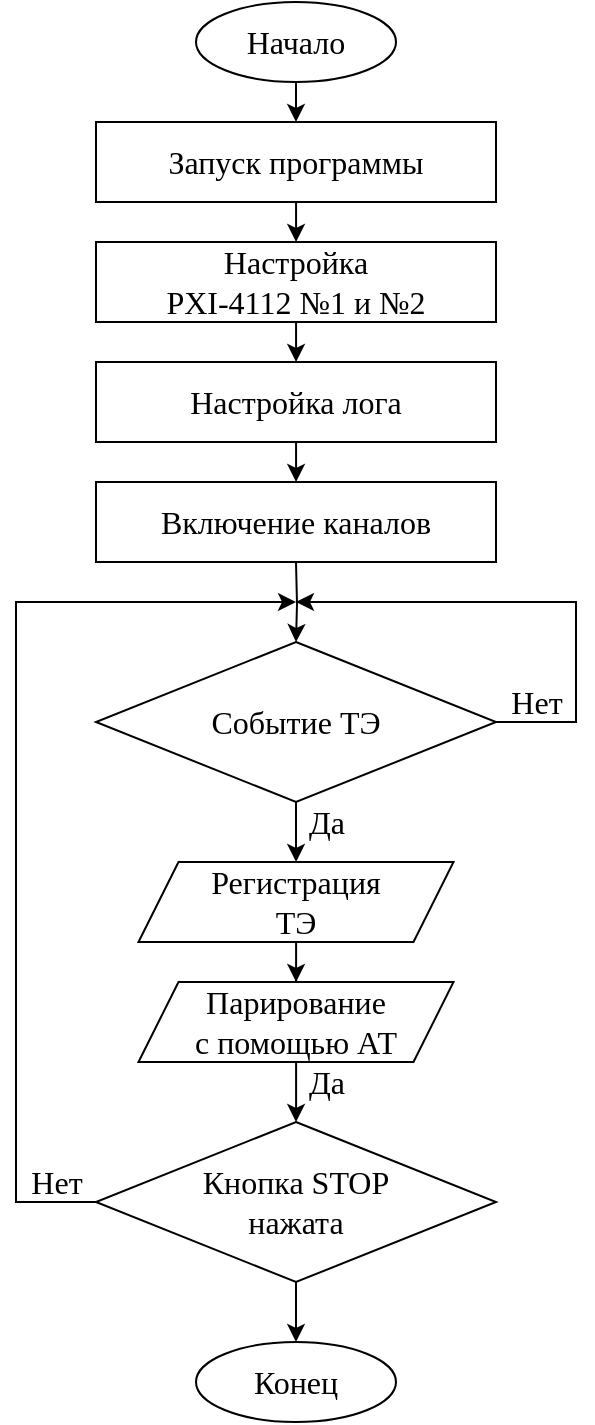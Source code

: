 <mxfile version="15.9.1" type="device"><diagram id="pfJ3-CB8b4S0QgMVP055" name="Page-1"><mxGraphModel dx="981" dy="526" grid="1" gridSize="10" guides="1" tooltips="1" connect="1" arrows="1" fold="1" page="1" pageScale="1" pageWidth="1169" pageHeight="827" math="0" shadow="0"><root><mxCell id="0"/><mxCell id="1" parent="0"/><mxCell id="kq1bqQ4RBycbIBi614U2-7" value="" style="edgeStyle=orthogonalEdgeStyle;rounded=0;orthogonalLoop=1;jettySize=auto;html=1;fontFamily=Times New Roman;fontSize=16;spacing=2;spacingRight=0;strokeWidth=1;" edge="1" parent="1"><mxGeometry relative="1" as="geometry"><mxPoint x="580.034" y="160" as="sourcePoint"/><mxPoint x="580.034" y="180" as="targetPoint"/></mxGeometry></mxCell><mxCell id="kq1bqQ4RBycbIBi614U2-8" value="" style="edgeStyle=orthogonalEdgeStyle;rounded=0;orthogonalLoop=1;jettySize=auto;html=1;fontFamily=Times New Roman;fontSize=16;spacing=2;spacingRight=0;strokeWidth=1;" edge="1" parent="1"><mxGeometry relative="1" as="geometry"><mxPoint x="580.034" y="220.0" as="sourcePoint"/><mxPoint x="580.034" y="240" as="targetPoint"/></mxGeometry></mxCell><mxCell id="kq1bqQ4RBycbIBi614U2-9" value="" style="edgeStyle=orthogonalEdgeStyle;rounded=0;orthogonalLoop=1;jettySize=auto;html=1;fontFamily=Times New Roman;fontSize=16;strokeWidth=1;" edge="1" parent="1"><mxGeometry relative="1" as="geometry"><mxPoint x="580.034" y="280" as="sourcePoint"/><mxPoint x="580.034" y="300" as="targetPoint"/></mxGeometry></mxCell><mxCell id="kq1bqQ4RBycbIBi614U2-50" value="" style="edgeStyle=orthogonalEdgeStyle;rounded=0;orthogonalLoop=1;jettySize=auto;html=1;fontFamily=Times New Roman;fontSize=16;strokeWidth=1;" edge="1" parent="1" target="kq1bqQ4RBycbIBi614U2-29"><mxGeometry relative="1" as="geometry"><mxPoint x="580" y="340.0" as="sourcePoint"/></mxGeometry></mxCell><mxCell id="kq1bqQ4RBycbIBi614U2-28" value="" style="edgeStyle=orthogonalEdgeStyle;rounded=0;orthogonalLoop=1;jettySize=auto;html=1;fontFamily=Times New Roman;fontSize=16;strokeWidth=1;" edge="1" parent="1" source="kq1bqQ4RBycbIBi614U2-13" target="kq1bqQ4RBycbIBi614U2-27"><mxGeometry relative="1" as="geometry"/></mxCell><mxCell id="kq1bqQ4RBycbIBi614U2-43" style="edgeStyle=orthogonalEdgeStyle;rounded=0;orthogonalLoop=1;jettySize=auto;html=1;fontFamily=Times New Roman;fontSize=16;strokeWidth=1;startArrow=none;exitX=0;exitY=0.5;exitDx=0;exitDy=0;" edge="1" parent="1" source="kq1bqQ4RBycbIBi614U2-13"><mxGeometry relative="1" as="geometry"><mxPoint x="580" y="360" as="targetPoint"/><Array as="points"><mxPoint x="440" y="660"/><mxPoint x="440" y="360"/></Array></mxGeometry></mxCell><mxCell id="kq1bqQ4RBycbIBi614U2-13" value="Кнопка STOP&lt;br style=&quot;font-size: 16px;&quot;&gt;нажата" style="rhombus;whiteSpace=wrap;html=1;fontFamily=Times New Roman;fontSize=16;strokeWidth=1;" vertex="1" parent="1"><mxGeometry x="480" y="620" width="200" height="80" as="geometry"/></mxCell><mxCell id="kq1bqQ4RBycbIBi614U2-56" value="" style="edgeStyle=orthogonalEdgeStyle;rounded=0;orthogonalLoop=1;jettySize=auto;html=1;fontFamily=Times New Roman;fontSize=16;strokeWidth=1;" edge="1" parent="1" source="kq1bqQ4RBycbIBi614U2-14" target="kq1bqQ4RBycbIBi614U2-13"><mxGeometry relative="1" as="geometry"/></mxCell><mxCell id="kq1bqQ4RBycbIBi614U2-14" value="&lt;font style=&quot;font-size: 16px&quot;&gt;Парирование&lt;br style=&quot;font-size: 16px;&quot;&gt;с помощью АТ&lt;/font&gt;" style="shape=parallelogram;perimeter=parallelogramPerimeter;whiteSpace=wrap;html=1;fixedSize=1;fontFamily=Times New Roman;fontSize=16;strokeWidth=1;" vertex="1" parent="1"><mxGeometry x="501.25" y="550" width="157.5" height="40" as="geometry"/></mxCell><mxCell id="kq1bqQ4RBycbIBi614U2-17" value="Да" style="text;html=1;align=center;verticalAlign=middle;resizable=0;points=[];autosize=1;strokeColor=none;fillColor=none;fontSize=16;fontFamily=Times New Roman;" vertex="1" parent="1"><mxGeometry x="580" y="460" width="30" height="20" as="geometry"/></mxCell><mxCell id="kq1bqQ4RBycbIBi614U2-26" style="edgeStyle=orthogonalEdgeStyle;rounded=0;orthogonalLoop=1;jettySize=auto;html=1;entryX=0.5;entryY=0;entryDx=0;entryDy=0;fontFamily=Times New Roman;fontSize=16;strokeWidth=1;exitX=0.5;exitY=1;exitDx=0;exitDy=0;" edge="1" parent="1" source="kq1bqQ4RBycbIBi614U2-45"><mxGeometry relative="1" as="geometry"><mxPoint x="580" y="90" as="sourcePoint"/><mxPoint x="580" y="120" as="targetPoint"/></mxGeometry></mxCell><mxCell id="kq1bqQ4RBycbIBi614U2-27" value="Конец" style="ellipse;whiteSpace=wrap;html=1;fontFamily=Times New Roman;fontSize=16;strokeWidth=1;" vertex="1" parent="1"><mxGeometry x="530" y="730" width="100" height="40" as="geometry"/></mxCell><mxCell id="kq1bqQ4RBycbIBi614U2-35" value="" style="edgeStyle=orthogonalEdgeStyle;rounded=0;orthogonalLoop=1;jettySize=auto;html=1;fontFamily=Times New Roman;fontSize=16;strokeWidth=1;" edge="1" parent="1" source="kq1bqQ4RBycbIBi614U2-29" target="kq1bqQ4RBycbIBi614U2-30"><mxGeometry relative="1" as="geometry"/></mxCell><mxCell id="kq1bqQ4RBycbIBi614U2-44" style="edgeStyle=orthogonalEdgeStyle;rounded=0;orthogonalLoop=1;jettySize=auto;html=1;fontFamily=Times New Roman;fontSize=16;strokeWidth=1;" edge="1" parent="1" source="kq1bqQ4RBycbIBi614U2-29"><mxGeometry relative="1" as="geometry"><mxPoint x="580" y="360" as="targetPoint"/><Array as="points"><mxPoint x="720" y="420"/><mxPoint x="720" y="360"/></Array></mxGeometry></mxCell><mxCell id="kq1bqQ4RBycbIBi614U2-29" value="Событие ТЭ" style="rhombus;whiteSpace=wrap;html=1;fontFamily=Times New Roman;fontSize=16;strokeWidth=1;" vertex="1" parent="1"><mxGeometry x="480" y="380" width="200" height="80" as="geometry"/></mxCell><mxCell id="kq1bqQ4RBycbIBi614U2-41" value="" style="edgeStyle=orthogonalEdgeStyle;rounded=0;orthogonalLoop=1;jettySize=auto;html=1;fontFamily=Times New Roman;fontSize=16;strokeWidth=1;" edge="1" parent="1" source="kq1bqQ4RBycbIBi614U2-30" target="kq1bqQ4RBycbIBi614U2-14"><mxGeometry relative="1" as="geometry"/></mxCell><mxCell id="kq1bqQ4RBycbIBi614U2-30" value="&lt;font style=&quot;font-size: 16px&quot;&gt;Регистрация&lt;br style=&quot;font-size: 16px;&quot;&gt;ТЭ&lt;/font&gt;" style="shape=parallelogram;perimeter=parallelogramPerimeter;whiteSpace=wrap;html=1;fixedSize=1;fontFamily=Times New Roman;fontSize=16;strokeWidth=1;" vertex="1" parent="1"><mxGeometry x="501.25" y="490" width="157.5" height="40" as="geometry"/></mxCell><mxCell id="kq1bqQ4RBycbIBi614U2-45" value="Начало" style="ellipse;whiteSpace=wrap;html=1;fontFamily=Times New Roman;fontSize=16;strokeWidth=1;" vertex="1" parent="1"><mxGeometry x="530" y="60" width="100" height="40" as="geometry"/></mxCell><mxCell id="kq1bqQ4RBycbIBi614U2-20" value="Нет" style="text;html=1;align=center;verticalAlign=middle;resizable=0;points=[];autosize=1;strokeColor=none;fillColor=none;fontSize=16;fontFamily=Times New Roman;" vertex="1" parent="1"><mxGeometry x="440" y="640" width="40" height="20" as="geometry"/></mxCell><mxCell id="kq1bqQ4RBycbIBi614U2-47" value="Нет" style="text;html=1;align=center;verticalAlign=middle;resizable=0;points=[];autosize=1;strokeColor=none;fillColor=none;fontSize=16;fontFamily=Times New Roman;" vertex="1" parent="1"><mxGeometry x="680" y="400" width="40" height="20" as="geometry"/></mxCell><mxCell id="kq1bqQ4RBycbIBi614U2-49" value="Да" style="text;html=1;align=center;verticalAlign=middle;resizable=0;points=[];autosize=1;strokeColor=none;fillColor=none;fontSize=16;fontFamily=Times New Roman;" vertex="1" parent="1"><mxGeometry x="580" y="590" width="30" height="20" as="geometry"/></mxCell><mxCell id="kq1bqQ4RBycbIBi614U2-58" value="&lt;span&gt;Запуск программы&lt;/span&gt;" style="rounded=0;whiteSpace=wrap;html=1;fontFamily=Times New Roman;fontSize=16;" vertex="1" parent="1"><mxGeometry x="480" y="120" width="200" height="40" as="geometry"/></mxCell><mxCell id="kq1bqQ4RBycbIBi614U2-60" value="Настройка&lt;br&gt;PXI-4112 №1 и №2" style="rounded=0;whiteSpace=wrap;html=1;fontFamily=Times New Roman;fontSize=16;" vertex="1" parent="1"><mxGeometry x="480" y="180" width="200" height="40" as="geometry"/></mxCell><mxCell id="kq1bqQ4RBycbIBi614U2-61" value="Настройка лога" style="rounded=0;whiteSpace=wrap;html=1;fontFamily=Times New Roman;fontSize=16;" vertex="1" parent="1"><mxGeometry x="480" y="240" width="200" height="40" as="geometry"/></mxCell><mxCell id="kq1bqQ4RBycbIBi614U2-63" value="Включение каналов" style="rounded=0;whiteSpace=wrap;html=1;fontFamily=Times New Roman;fontSize=16;" vertex="1" parent="1"><mxGeometry x="480" y="300" width="200" height="40" as="geometry"/></mxCell></root></mxGraphModel></diagram></mxfile>
